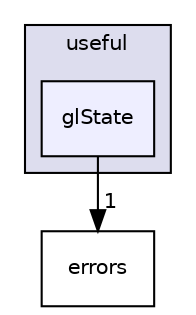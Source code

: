digraph "useful/glState" {
  compound=true
  node [ fontsize="10", fontname="Helvetica"];
  edge [ labelfontsize="10", labelfontname="Helvetica"];
  subgraph clusterdir_1a59a3d145870e2ede777001faa583ab {
    graph [ bgcolor="#ddddee", pencolor="black", label="useful" fontname="Helvetica", fontsize="10", URL="dir_1a59a3d145870e2ede777001faa583ab.html"]
  dir_1d8db129698471bab6450023e22c05d2 [shape=box, label="glState", style="filled", fillcolor="#eeeeff", pencolor="black", URL="dir_1d8db129698471bab6450023e22c05d2.html"];
  }
  dir_43eb1baa83a92f75c6ef43541eed6c6e [shape=box label="errors" URL="dir_43eb1baa83a92f75c6ef43541eed6c6e.html"];
  dir_1d8db129698471bab6450023e22c05d2->dir_43eb1baa83a92f75c6ef43541eed6c6e [headlabel="1", labeldistance=1.5 headhref="dir_000021_000020.html"];
}

